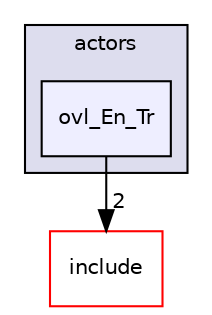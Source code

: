 digraph "src/overlays/actors/ovl_En_Tr" {
  compound=true
  node [ fontsize="10", fontname="Helvetica"];
  edge [ labelfontsize="10", labelfontname="Helvetica"];
  subgraph clusterdir_e93473484be31ce7bcb356bd643a22f8 {
    graph [ bgcolor="#ddddee", pencolor="black", label="actors" fontname="Helvetica", fontsize="10", URL="dir_e93473484be31ce7bcb356bd643a22f8.html"]
  dir_b04242d8863278962c7d29afe5eac35a [shape=box, label="ovl_En_Tr", style="filled", fillcolor="#eeeeff", pencolor="black", URL="dir_b04242d8863278962c7d29afe5eac35a.html"];
  }
  dir_d44c64559bbebec7f509842c48db8b23 [shape=box label="include" fillcolor="white" style="filled" color="red" URL="dir_d44c64559bbebec7f509842c48db8b23.html"];
  dir_b04242d8863278962c7d29afe5eac35a->dir_d44c64559bbebec7f509842c48db8b23 [headlabel="2", labeldistance=1.5 headhref="dir_000367_000000.html"];
}
